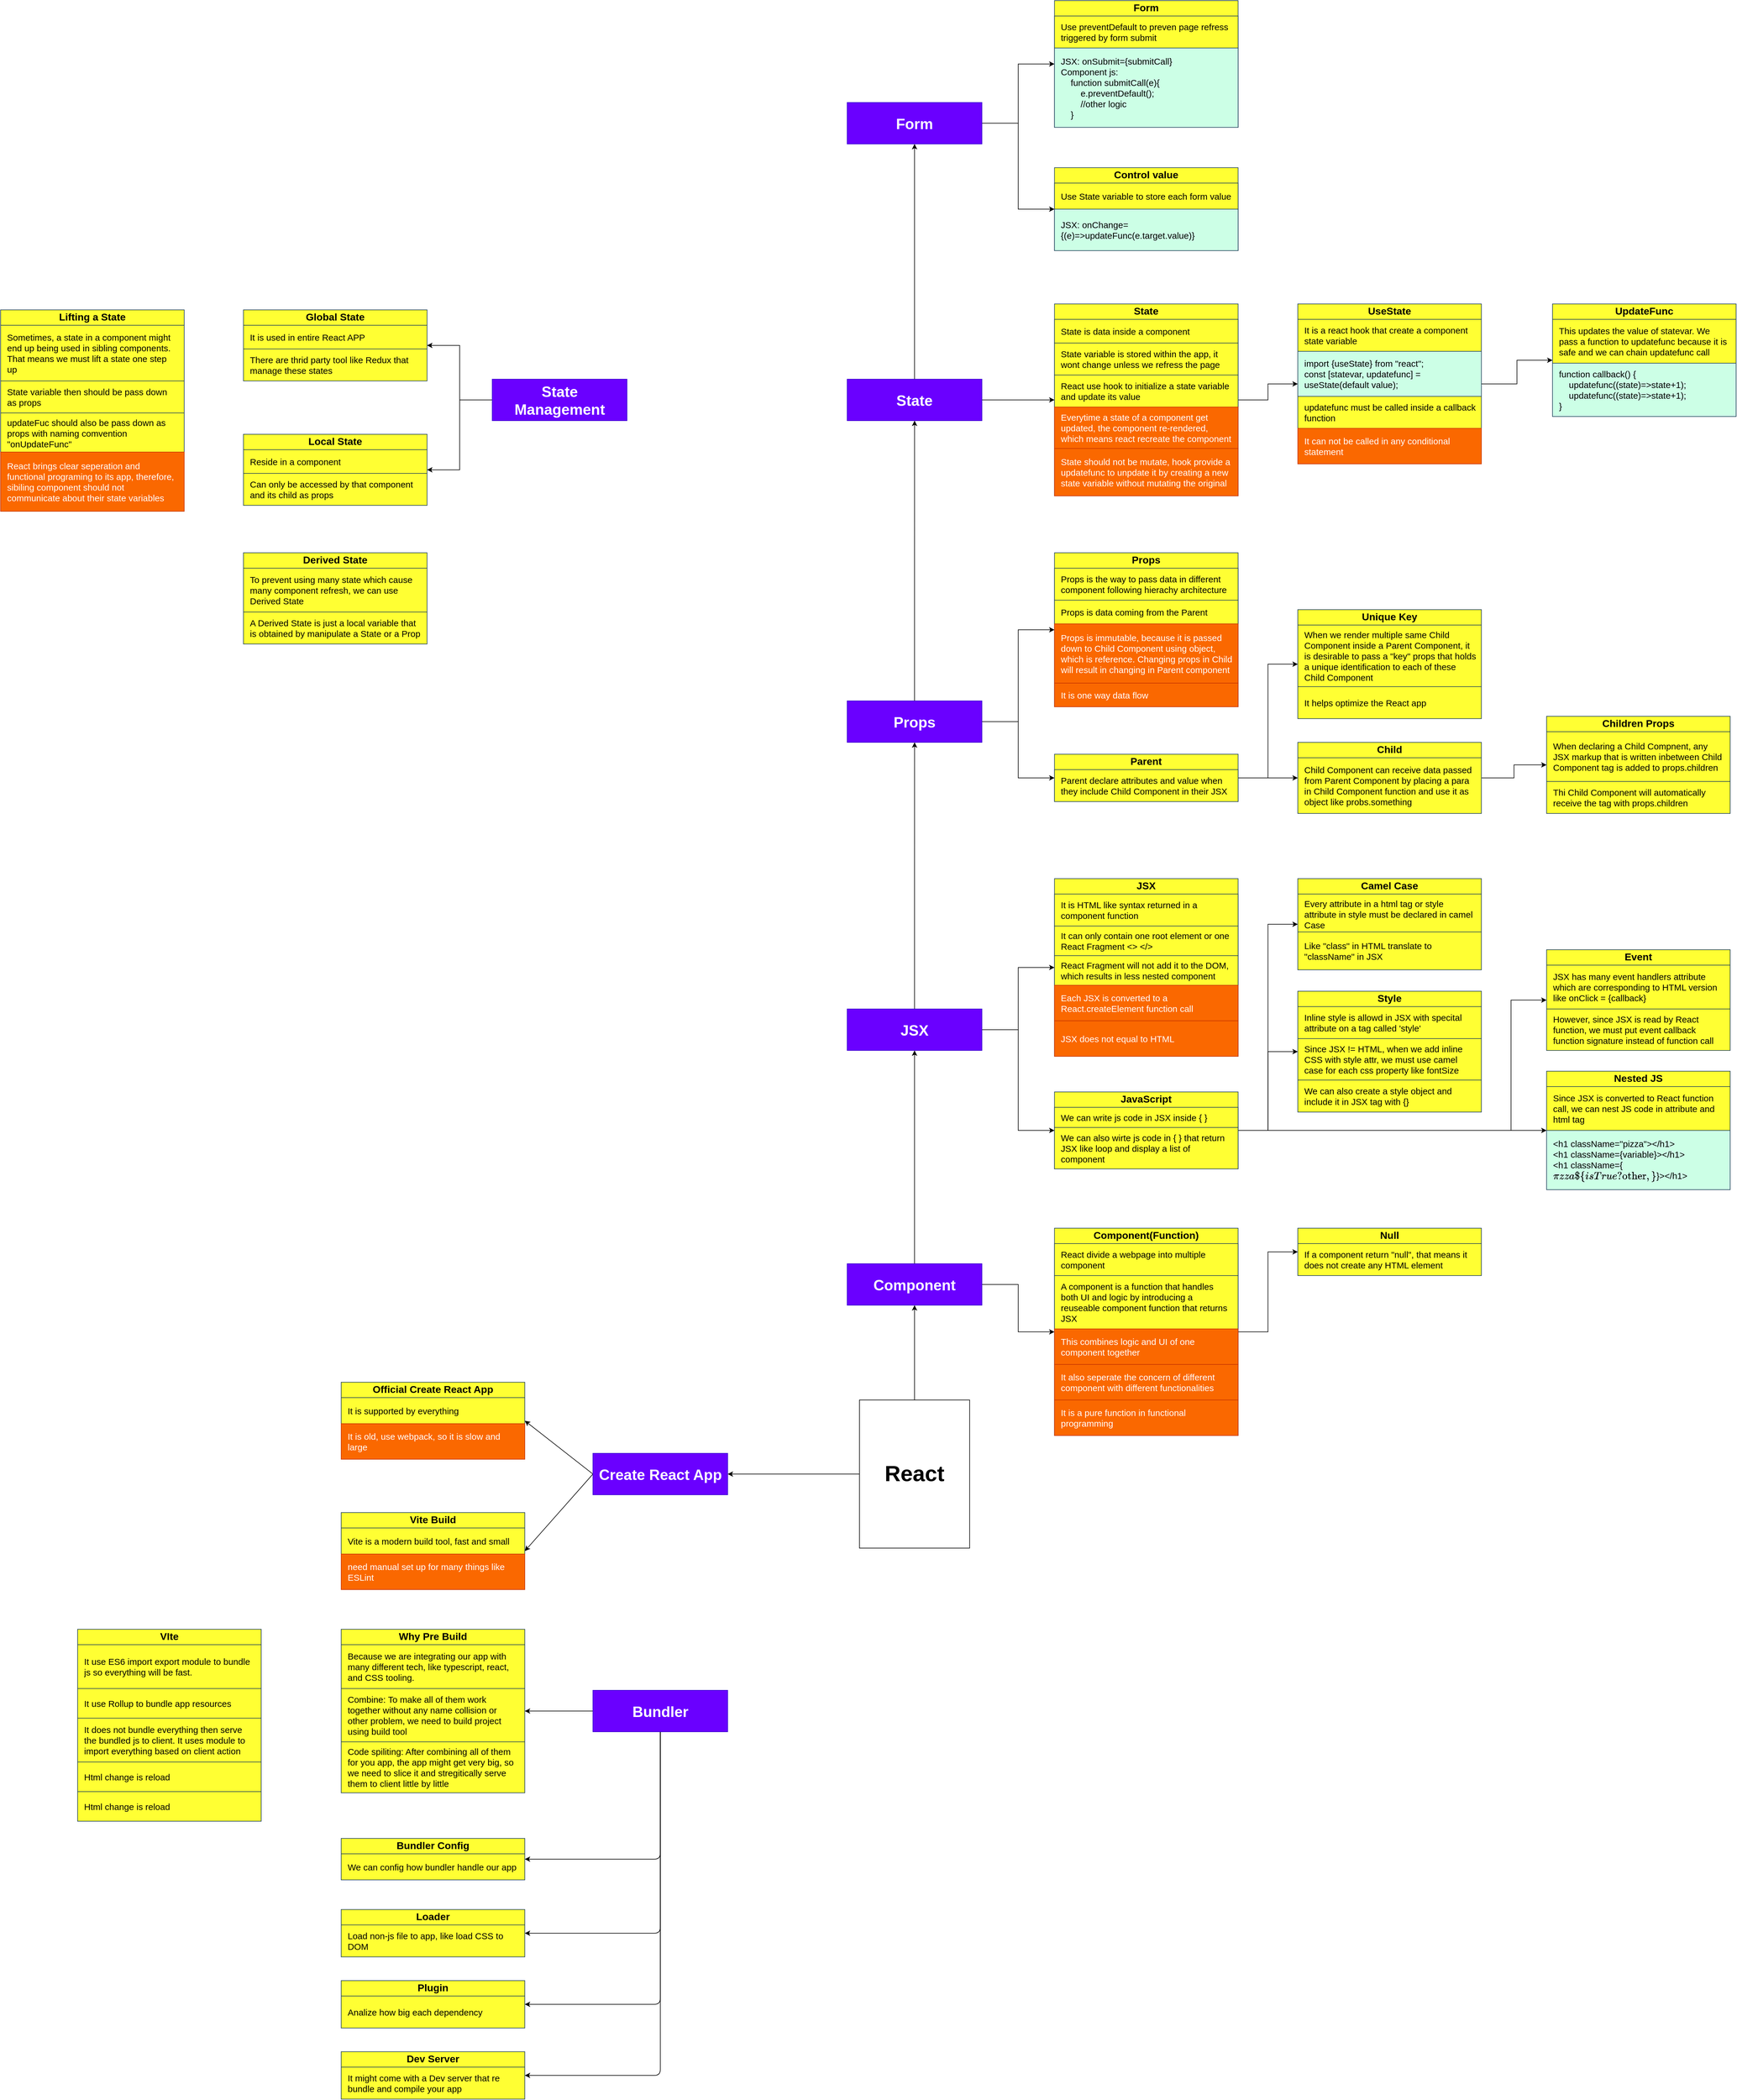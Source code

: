 <mxfile>
    <diagram id="k1yiFRGL5xsYk5cQevov" name="Page-1">
        <mxGraphModel dx="2549" dy="4309" grid="1" gridSize="10" guides="1" tooltips="1" connect="1" arrows="1" fold="1" page="1" pageScale="1" pageWidth="850" pageHeight="1100" math="0" shadow="0">
            <root>
                <mxCell id="0"/>
                <mxCell id="1" parent="0"/>
                <mxCell id="41" style="edgeStyle=none;html=1;exitX=0;exitY=0.5;exitDx=0;exitDy=0;" edge="1" parent="1" source="3" target="4">
                    <mxGeometry relative="1" as="geometry"/>
                </mxCell>
                <mxCell id="43" style="edgeStyle=none;html=1;exitX=0.5;exitY=0;exitDx=0;exitDy=0;entryX=0.5;entryY=1;entryDx=0;entryDy=0;" edge="1" parent="1" source="3" target="42">
                    <mxGeometry relative="1" as="geometry"/>
                </mxCell>
                <mxCell id="3" value="React" style="rounded=0;whiteSpace=wrap;html=1;fontSize=37;fontStyle=1" parent="1" vertex="1">
                    <mxGeometry x="450" y="100" width="186" height="250" as="geometry"/>
                </mxCell>
                <mxCell id="8" style="edgeStyle=none;html=1;exitX=0;exitY=0.5;exitDx=0;exitDy=0;entryX=1;entryY=0.5;entryDx=0;entryDy=0;" parent="1" source="4" target="5" edge="1">
                    <mxGeometry relative="1" as="geometry"/>
                </mxCell>
                <mxCell id="16" style="edgeStyle=none;html=1;exitX=0;exitY=0.5;exitDx=0;exitDy=0;entryX=1;entryY=0.5;entryDx=0;entryDy=0;" parent="1" source="4" target="9" edge="1">
                    <mxGeometry relative="1" as="geometry"/>
                </mxCell>
                <mxCell id="4" value="Create React App" style="rounded=0;whiteSpace=wrap;html=1;fontSize=25;fontStyle=1;aspect=fixed;fillColor=#6a00ff;strokeColor=#3700CC;fontColor=#ffffff;" parent="1" vertex="1">
                    <mxGeometry y="190" width="227.5" height="70" as="geometry"/>
                </mxCell>
                <mxCell id="5" value="Official Create React App" style="swimlane;fontStyle=1;childLayout=stackLayout;horizontal=1;startSize=26;fillColor=#FFFF33;horizontalStack=0;resizeParent=1;resizeParentMax=0;resizeLast=0;collapsible=1;marginBottom=0;labelBackgroundColor=none;strokeColor=#23445d;fontSize=17;swimlaneLine=1;verticalAlign=middle;fontColor=#000000;spacing=7;whiteSpace=wrap;" parent="1" vertex="1">
                    <mxGeometry x="-425" y="70" width="310" height="130" as="geometry"/>
                </mxCell>
                <mxCell id="6" value="It is supported by everything" style="text;strokeColor=#23445d;fillColor=#FFFF33;align=left;verticalAlign=middle;spacingLeft=4;spacingRight=4;overflow=hidden;rotatable=0;points=[[0,0.5],[1,0.5]];portConstraint=eastwest;labelBackgroundColor=none;fontSize=15;fontColor=#000000;spacing=7;whiteSpace=wrap;" parent="5" vertex="1">
                    <mxGeometry y="26" width="310" height="44" as="geometry"/>
                </mxCell>
                <mxCell id="7" value="It is old, use webpack, so it is slow and large" style="text;strokeColor=#C73500;fillColor=#fa6800;align=left;verticalAlign=middle;spacingLeft=4;spacingRight=4;overflow=hidden;rotatable=0;points=[[0,0.5],[1,0.5]];portConstraint=eastwest;labelBackgroundColor=none;fontSize=15;fontColor=#FFFFFF;spacing=7;whiteSpace=wrap;" parent="5" vertex="1">
                    <mxGeometry y="70" width="310" height="60" as="geometry"/>
                </mxCell>
                <mxCell id="9" value="Vite Build" style="swimlane;fontStyle=1;childLayout=stackLayout;horizontal=1;startSize=26;fillColor=#FFFF33;horizontalStack=0;resizeParent=1;resizeParentMax=0;resizeLast=0;collapsible=1;marginBottom=0;labelBackgroundColor=none;strokeColor=#23445d;fontSize=17;swimlaneLine=1;verticalAlign=middle;fontColor=#000000;spacing=7;whiteSpace=wrap;" parent="1" vertex="1">
                    <mxGeometry x="-425" y="290" width="310" height="130" as="geometry"/>
                </mxCell>
                <mxCell id="10" value="Vite is a modern build tool, fast and small" style="text;strokeColor=#23445d;fillColor=#FFFF33;align=left;verticalAlign=middle;spacingLeft=4;spacingRight=4;overflow=hidden;rotatable=0;points=[[0,0.5],[1,0.5]];portConstraint=eastwest;labelBackgroundColor=none;fontSize=15;fontColor=#000000;spacing=7;whiteSpace=wrap;" parent="9" vertex="1">
                    <mxGeometry y="26" width="310" height="44" as="geometry"/>
                </mxCell>
                <mxCell id="11" value="need manual set up for many things like ESLint" style="text;strokeColor=#C73500;fillColor=#fa6800;align=left;verticalAlign=middle;spacingLeft=4;spacingRight=4;overflow=hidden;rotatable=0;points=[[0,0.5],[1,0.5]];portConstraint=eastwest;labelBackgroundColor=none;fontSize=15;fontColor=#FFFFFF;spacing=7;whiteSpace=wrap;" parent="9" vertex="1">
                    <mxGeometry y="70" width="310" height="60" as="geometry"/>
                </mxCell>
                <mxCell id="19" style="edgeStyle=none;html=1;exitX=0;exitY=0.5;exitDx=0;exitDy=0;entryX=1;entryY=0.5;entryDx=0;entryDy=0;" parent="1" source="12" target="13" edge="1">
                    <mxGeometry relative="1" as="geometry"/>
                </mxCell>
                <mxCell id="29" style="edgeStyle=orthogonalEdgeStyle;html=1;exitX=0.5;exitY=1;exitDx=0;exitDy=0;entryX=1;entryY=0.5;entryDx=0;entryDy=0;" parent="1" source="12" target="20" edge="1">
                    <mxGeometry relative="1" as="geometry">
                        <mxPoint x="-40" y="880" as="targetPoint"/>
                    </mxGeometry>
                </mxCell>
                <mxCell id="30" style="edgeStyle=orthogonalEdgeStyle;html=1;exitX=0.5;exitY=1;exitDx=0;exitDy=0;entryX=1;entryY=0.5;entryDx=0;entryDy=0;" parent="1" source="12" target="23" edge="1">
                    <mxGeometry relative="1" as="geometry"/>
                </mxCell>
                <mxCell id="31" style="edgeStyle=orthogonalEdgeStyle;html=1;exitX=0.5;exitY=1;exitDx=0;exitDy=0;entryX=1;entryY=0.5;entryDx=0;entryDy=0;" parent="1" source="12" target="25" edge="1">
                    <mxGeometry relative="1" as="geometry"/>
                </mxCell>
                <mxCell id="32" style="edgeStyle=orthogonalEdgeStyle;html=1;exitX=0.5;exitY=1;exitDx=0;exitDy=0;entryX=1;entryY=0.5;entryDx=0;entryDy=0;" parent="1" source="12" target="27" edge="1">
                    <mxGeometry relative="1" as="geometry"/>
                </mxCell>
                <mxCell id="12" value="Bundler" style="rounded=0;whiteSpace=wrap;html=1;fontSize=25;fontStyle=1;aspect=fixed;fillColor=#6a00ff;strokeColor=#3700CC;fontColor=#ffffff;" parent="1" vertex="1">
                    <mxGeometry y="590" width="227.5" height="70" as="geometry"/>
                </mxCell>
                <mxCell id="13" value="Why Pre Build" style="swimlane;fontStyle=1;childLayout=stackLayout;horizontal=1;startSize=26;fillColor=#FFFF33;horizontalStack=0;resizeParent=1;resizeParentMax=0;resizeLast=0;collapsible=1;marginBottom=0;labelBackgroundColor=none;strokeColor=#23445d;fontSize=17;swimlaneLine=1;verticalAlign=middle;fontColor=#000000;spacing=7;whiteSpace=wrap;" parent="1" vertex="1">
                    <mxGeometry x="-425" y="487" width="310" height="276" as="geometry"/>
                </mxCell>
                <mxCell id="14" value="Because we are integrating our app with many different tech, like typescript, react, and CSS tooling. " style="text;strokeColor=#23445d;fillColor=#FFFF33;align=left;verticalAlign=middle;spacingLeft=4;spacingRight=4;overflow=hidden;rotatable=0;points=[[0,0.5],[1,0.5]];portConstraint=eastwest;labelBackgroundColor=none;fontSize=15;fontColor=#000000;spacing=7;whiteSpace=wrap;" parent="13" vertex="1">
                    <mxGeometry y="26" width="310" height="74" as="geometry"/>
                </mxCell>
                <mxCell id="17" value="Combine: To make all of them work together without any name collision or other problem, we need to build project using build tool" style="text;strokeColor=#23445d;fillColor=#FFFF33;align=left;verticalAlign=middle;spacingLeft=4;spacingRight=4;overflow=hidden;rotatable=0;points=[[0,0.5],[1,0.5]];portConstraint=eastwest;labelBackgroundColor=none;fontSize=15;fontColor=#000000;spacing=7;whiteSpace=wrap;" parent="13" vertex="1">
                    <mxGeometry y="100" width="310" height="90" as="geometry"/>
                </mxCell>
                <mxCell id="18" value="Code spiliting: After combining all of them for you app, the app might get very big, so we need to slice it and stregitically serve them to client little by little" style="text;strokeColor=#23445d;fillColor=#FFFF33;align=left;verticalAlign=middle;spacingLeft=4;spacingRight=4;overflow=hidden;rotatable=0;points=[[0,0.5],[1,0.5]];portConstraint=eastwest;labelBackgroundColor=none;fontSize=15;fontColor=#000000;spacing=7;whiteSpace=wrap;" parent="13" vertex="1">
                    <mxGeometry y="190" width="310" height="86" as="geometry"/>
                </mxCell>
                <mxCell id="20" value="Bundler Config" style="swimlane;fontStyle=1;childLayout=stackLayout;horizontal=1;startSize=26;fillColor=#FFFF33;horizontalStack=0;resizeParent=1;resizeParentMax=0;resizeLast=0;collapsible=1;marginBottom=0;labelBackgroundColor=none;strokeColor=#23445d;fontSize=17;swimlaneLine=1;verticalAlign=middle;fontColor=#000000;spacing=7;whiteSpace=wrap;" parent="1" vertex="1">
                    <mxGeometry x="-425" y="840" width="310" height="70" as="geometry"/>
                </mxCell>
                <mxCell id="21" value="We can config how bundler handle our app" style="text;strokeColor=#23445d;fillColor=#FFFF33;align=left;verticalAlign=middle;spacingLeft=4;spacingRight=4;overflow=hidden;rotatable=0;points=[[0,0.5],[1,0.5]];portConstraint=eastwest;labelBackgroundColor=none;fontSize=15;fontColor=#000000;spacing=7;whiteSpace=wrap;" parent="20" vertex="1">
                    <mxGeometry y="26" width="310" height="44" as="geometry"/>
                </mxCell>
                <mxCell id="23" value="Loader" style="swimlane;fontStyle=1;childLayout=stackLayout;horizontal=1;startSize=26;fillColor=#FFFF33;horizontalStack=0;resizeParent=1;resizeParentMax=0;resizeLast=0;collapsible=1;marginBottom=0;labelBackgroundColor=none;strokeColor=#23445d;fontSize=17;swimlaneLine=1;verticalAlign=middle;fontColor=#000000;spacing=7;whiteSpace=wrap;" parent="1" vertex="1">
                    <mxGeometry x="-425" y="960" width="310" height="80" as="geometry"/>
                </mxCell>
                <mxCell id="24" value="Load non-js file to app, like load CSS to DOM" style="text;strokeColor=#23445d;fillColor=#FFFF33;align=left;verticalAlign=middle;spacingLeft=4;spacingRight=4;overflow=hidden;rotatable=0;points=[[0,0.5],[1,0.5]];portConstraint=eastwest;labelBackgroundColor=none;fontSize=15;fontColor=#000000;spacing=7;whiteSpace=wrap;" parent="23" vertex="1">
                    <mxGeometry y="26" width="310" height="54" as="geometry"/>
                </mxCell>
                <mxCell id="25" value="Plugin" style="swimlane;fontStyle=1;childLayout=stackLayout;horizontal=1;startSize=26;fillColor=#FFFF33;horizontalStack=0;resizeParent=1;resizeParentMax=0;resizeLast=0;collapsible=1;marginBottom=0;labelBackgroundColor=none;strokeColor=#23445d;fontSize=17;swimlaneLine=1;verticalAlign=middle;fontColor=#000000;spacing=7;whiteSpace=wrap;" parent="1" vertex="1">
                    <mxGeometry x="-425" y="1080" width="310" height="80" as="geometry"/>
                </mxCell>
                <mxCell id="26" value="Analize how big each dependency " style="text;strokeColor=#23445d;fillColor=#FFFF33;align=left;verticalAlign=middle;spacingLeft=4;spacingRight=4;overflow=hidden;rotatable=0;points=[[0,0.5],[1,0.5]];portConstraint=eastwest;labelBackgroundColor=none;fontSize=15;fontColor=#000000;spacing=7;whiteSpace=wrap;" parent="25" vertex="1">
                    <mxGeometry y="26" width="310" height="54" as="geometry"/>
                </mxCell>
                <mxCell id="27" value="Dev Server" style="swimlane;fontStyle=1;childLayout=stackLayout;horizontal=1;startSize=26;fillColor=#FFFF33;horizontalStack=0;resizeParent=1;resizeParentMax=0;resizeLast=0;collapsible=1;marginBottom=0;labelBackgroundColor=none;strokeColor=#23445d;fontSize=17;swimlaneLine=1;verticalAlign=middle;fontColor=#000000;spacing=7;whiteSpace=wrap;" parent="1" vertex="1">
                    <mxGeometry x="-425" y="1200" width="310" height="80" as="geometry"/>
                </mxCell>
                <mxCell id="28" value="It might come with a Dev server that re bundle and compile your app" style="text;strokeColor=#23445d;fillColor=#FFFF33;align=left;verticalAlign=middle;spacingLeft=4;spacingRight=4;overflow=hidden;rotatable=0;points=[[0,0.5],[1,0.5]];portConstraint=eastwest;labelBackgroundColor=none;fontSize=15;fontColor=#000000;spacing=7;whiteSpace=wrap;" parent="27" vertex="1">
                    <mxGeometry y="26" width="310" height="54" as="geometry"/>
                </mxCell>
                <mxCell id="33" value="VIte" style="swimlane;fontStyle=1;childLayout=stackLayout;horizontal=1;startSize=26;fillColor=#FFFF33;horizontalStack=0;resizeParent=1;resizeParentMax=0;resizeLast=0;collapsible=1;marginBottom=0;labelBackgroundColor=none;strokeColor=#23445d;fontSize=17;swimlaneLine=1;verticalAlign=middle;fontColor=#000000;spacing=7;whiteSpace=wrap;" parent="1" vertex="1">
                    <mxGeometry x="-870" y="487" width="310" height="324" as="geometry"/>
                </mxCell>
                <mxCell id="34" value="It use ES6 import export module to bundle js so everything will be fast. " style="text;strokeColor=#23445d;fillColor=#FFFF33;align=left;verticalAlign=middle;spacingLeft=4;spacingRight=4;overflow=hidden;rotatable=0;points=[[0,0.5],[1,0.5]];portConstraint=eastwest;labelBackgroundColor=none;fontSize=15;fontColor=#000000;spacing=7;whiteSpace=wrap;" parent="33" vertex="1">
                    <mxGeometry y="26" width="310" height="74" as="geometry"/>
                </mxCell>
                <mxCell id="37" value="It use Rollup to bundle app resources" style="text;strokeColor=#23445d;fillColor=#FFFF33;align=left;verticalAlign=middle;spacingLeft=4;spacingRight=4;overflow=hidden;rotatable=0;points=[[0,0.5],[1,0.5]];portConstraint=eastwest;labelBackgroundColor=none;fontSize=15;fontColor=#000000;spacing=7;whiteSpace=wrap;" parent="33" vertex="1">
                    <mxGeometry y="100" width="310" height="50" as="geometry"/>
                </mxCell>
                <mxCell id="38" value="It does not bundle everything then serve the bundled js to client. It uses module to import everything based on client action" style="text;strokeColor=#23445d;fillColor=#FFFF33;align=left;verticalAlign=middle;spacingLeft=4;spacingRight=4;overflow=hidden;rotatable=0;points=[[0,0.5],[1,0.5]];portConstraint=eastwest;labelBackgroundColor=none;fontSize=15;fontColor=#000000;spacing=7;whiteSpace=wrap;" parent="33" vertex="1">
                    <mxGeometry y="150" width="310" height="74" as="geometry"/>
                </mxCell>
                <mxCell id="39" value="Html change is reload" style="text;strokeColor=#23445d;fillColor=#FFFF33;align=left;verticalAlign=middle;spacingLeft=4;spacingRight=4;overflow=hidden;rotatable=0;points=[[0,0.5],[1,0.5]];portConstraint=eastwest;labelBackgroundColor=none;fontSize=15;fontColor=#000000;spacing=7;whiteSpace=wrap;" parent="33" vertex="1">
                    <mxGeometry y="224" width="310" height="50" as="geometry"/>
                </mxCell>
                <mxCell id="40" value="Html change is reload" style="text;strokeColor=#23445d;fillColor=#FFFF33;align=left;verticalAlign=middle;spacingLeft=4;spacingRight=4;overflow=hidden;rotatable=0;points=[[0,0.5],[1,0.5]];portConstraint=eastwest;labelBackgroundColor=none;fontSize=15;fontColor=#000000;spacing=7;whiteSpace=wrap;" parent="33" vertex="1">
                    <mxGeometry y="274" width="310" height="50" as="geometry"/>
                </mxCell>
                <mxCell id="45" style="edgeStyle=orthogonalEdgeStyle;html=1;exitX=0.5;exitY=0;exitDx=0;exitDy=0;entryX=0.5;entryY=1;entryDx=0;entryDy=0;rounded=0;" edge="1" parent="1" source="42" target="44">
                    <mxGeometry relative="1" as="geometry"/>
                </mxCell>
                <mxCell id="101" style="edgeStyle=orthogonalEdgeStyle;rounded=0;html=1;exitX=1;exitY=0.5;exitDx=0;exitDy=0;" edge="1" parent="1" source="42" target="60">
                    <mxGeometry relative="1" as="geometry"/>
                </mxCell>
                <mxCell id="42" value="Component" style="rounded=0;whiteSpace=wrap;html=1;fontSize=25;fontStyle=1;aspect=fixed;fillColor=#6a00ff;strokeColor=#3700CC;fontColor=#ffffff;" vertex="1" parent="1">
                    <mxGeometry x="429.25" y="-130" width="227.5" height="70" as="geometry"/>
                </mxCell>
                <mxCell id="52" style="edgeStyle=orthogonalEdgeStyle;html=1;exitX=1;exitY=0.5;exitDx=0;exitDy=0;rounded=0;" edge="1" parent="1" source="44" target="46">
                    <mxGeometry relative="1" as="geometry"/>
                </mxCell>
                <mxCell id="59" style="edgeStyle=orthogonalEdgeStyle;rounded=0;html=1;exitX=1;exitY=0.5;exitDx=0;exitDy=0;entryX=0;entryY=0.5;entryDx=0;entryDy=0;" edge="1" parent="1" source="44" target="53">
                    <mxGeometry relative="1" as="geometry"/>
                </mxCell>
                <mxCell id="76" style="edgeStyle=orthogonalEdgeStyle;rounded=0;html=1;exitX=0.5;exitY=0;exitDx=0;exitDy=0;" edge="1" parent="1" source="44" target="75">
                    <mxGeometry relative="1" as="geometry"/>
                </mxCell>
                <mxCell id="44" value="JSX" style="rounded=0;whiteSpace=wrap;html=1;fontSize=25;fontStyle=1;aspect=fixed;fillColor=#6a00ff;strokeColor=#3700CC;fontColor=#ffffff;" vertex="1" parent="1">
                    <mxGeometry x="429.25" y="-560" width="227.5" height="70" as="geometry"/>
                </mxCell>
                <mxCell id="46" value="JSX" style="swimlane;fontStyle=1;childLayout=stackLayout;horizontal=1;startSize=26;fillColor=#FFFF33;horizontalStack=0;resizeParent=1;resizeParentMax=0;resizeLast=0;collapsible=1;marginBottom=0;labelBackgroundColor=none;strokeColor=#23445d;fontSize=17;swimlaneLine=1;verticalAlign=middle;fontColor=#000000;spacing=7;whiteSpace=wrap;" vertex="1" parent="1">
                    <mxGeometry x="779.25" y="-780" width="310" height="300" as="geometry"/>
                </mxCell>
                <mxCell id="47" value="It is HTML like syntax returned in a component function" style="text;strokeColor=#23445d;fillColor=#FFFF33;align=left;verticalAlign=middle;spacingLeft=4;spacingRight=4;overflow=hidden;rotatable=0;points=[[0,0.5],[1,0.5]];portConstraint=eastwest;labelBackgroundColor=none;fontSize=15;fontColor=#000000;spacing=7;whiteSpace=wrap;" vertex="1" parent="46">
                    <mxGeometry y="26" width="310" height="54" as="geometry"/>
                </mxCell>
                <mxCell id="112" value="It can only contain one root element or one React Fragment &lt;&gt; &lt;/&gt;" style="text;strokeColor=#23445d;fillColor=#FFFF33;align=left;verticalAlign=middle;spacingLeft=4;spacingRight=4;overflow=hidden;rotatable=0;points=[[0,0.5],[1,0.5]];portConstraint=eastwest;labelBackgroundColor=none;fontSize=15;fontColor=#000000;spacing=7;whiteSpace=wrap;" vertex="1" parent="46">
                    <mxGeometry y="80" width="310" height="50" as="geometry"/>
                </mxCell>
                <mxCell id="113" value="React Fragment will not add it to the DOM, which results in less nested component" style="text;strokeColor=#23445d;fillColor=#FFFF33;align=left;verticalAlign=middle;spacingLeft=4;spacingRight=4;overflow=hidden;rotatable=0;points=[[0,0.5],[1,0.5]];portConstraint=eastwest;labelBackgroundColor=none;fontSize=15;fontColor=#000000;spacing=7;whiteSpace=wrap;" vertex="1" parent="46">
                    <mxGeometry y="130" width="310" height="50" as="geometry"/>
                </mxCell>
                <mxCell id="51" value="Each JSX is converted to a React.createElement function call" style="text;strokeColor=#C73500;fillColor=#fa6800;align=left;verticalAlign=middle;spacingLeft=4;spacingRight=4;overflow=hidden;rotatable=0;points=[[0,0.5],[1,0.5]];portConstraint=eastwest;labelBackgroundColor=none;fontSize=15;fontColor=#FFFFFF;spacing=7;whiteSpace=wrap;" vertex="1" parent="46">
                    <mxGeometry y="180" width="310" height="60" as="geometry"/>
                </mxCell>
                <mxCell id="71" value="JSX does not equal to HTML" style="text;strokeColor=#C73500;fillColor=#fa6800;align=left;verticalAlign=middle;spacingLeft=4;spacingRight=4;overflow=hidden;rotatable=0;points=[[0,0.5],[1,0.5]];portConstraint=eastwest;labelBackgroundColor=none;fontSize=15;fontColor=#FFFFFF;spacing=7;whiteSpace=wrap;" vertex="1" parent="46">
                    <mxGeometry y="240" width="310" height="60" as="geometry"/>
                </mxCell>
                <mxCell id="73" style="edgeStyle=orthogonalEdgeStyle;rounded=0;html=1;exitX=1;exitY=0.5;exitDx=0;exitDy=0;" edge="1" parent="1" source="53" target="65">
                    <mxGeometry relative="1" as="geometry"/>
                </mxCell>
                <mxCell id="74" style="edgeStyle=orthogonalEdgeStyle;rounded=0;html=1;exitX=1;exitY=0.5;exitDx=0;exitDy=0;entryX=0;entryY=0.5;entryDx=0;entryDy=0;" edge="1" parent="1" source="53" target="69">
                    <mxGeometry relative="1" as="geometry"/>
                </mxCell>
                <mxCell id="122" style="edgeStyle=orthogonalEdgeStyle;rounded=0;html=1;exitX=1;exitY=0.5;exitDx=0;exitDy=0;" edge="1" parent="1" source="53" target="118">
                    <mxGeometry relative="1" as="geometry"/>
                </mxCell>
                <mxCell id="131" style="edgeStyle=orthogonalEdgeStyle;rounded=0;html=1;exitX=1;exitY=0.5;exitDx=0;exitDy=0;" edge="1" parent="1" source="53" target="128">
                    <mxGeometry relative="1" as="geometry">
                        <Array as="points">
                            <mxPoint x="1550" y="-355"/>
                            <mxPoint x="1550" y="-575"/>
                        </Array>
                    </mxGeometry>
                </mxCell>
                <mxCell id="53" value="JavaScript" style="swimlane;fontStyle=1;childLayout=stackLayout;horizontal=1;startSize=26;fillColor=#FFFF33;horizontalStack=0;resizeParent=1;resizeParentMax=0;resizeLast=0;collapsible=1;marginBottom=0;labelBackgroundColor=none;strokeColor=#23445d;fontSize=17;swimlaneLine=1;verticalAlign=middle;fontColor=#000000;spacing=7;whiteSpace=wrap;" vertex="1" parent="1">
                    <mxGeometry x="779.25" y="-420" width="310" height="130" as="geometry"/>
                </mxCell>
                <mxCell id="54" value="We can write js code in JSX inside { }" style="text;strokeColor=#23445d;fillColor=#FFFF33;align=left;verticalAlign=middle;spacingLeft=4;spacingRight=4;overflow=hidden;rotatable=0;points=[[0,0.5],[1,0.5]];portConstraint=eastwest;labelBackgroundColor=none;fontSize=15;fontColor=#000000;spacing=7;whiteSpace=wrap;" vertex="1" parent="53">
                    <mxGeometry y="26" width="310" height="34" as="geometry"/>
                </mxCell>
                <mxCell id="97" value="We can also wirte js code in { } that return JSX like loop and display a list of component " style="text;strokeColor=#23445d;fillColor=#FFFF33;align=left;verticalAlign=middle;spacingLeft=4;spacingRight=4;overflow=hidden;rotatable=0;points=[[0,0.5],[1,0.5]];portConstraint=eastwest;labelBackgroundColor=none;fontSize=15;fontColor=#000000;spacing=7;whiteSpace=wrap;" vertex="1" parent="53">
                    <mxGeometry y="60" width="310" height="70" as="geometry"/>
                </mxCell>
                <mxCell id="111" style="edgeStyle=orthogonalEdgeStyle;rounded=0;html=1;exitX=1;exitY=0.5;exitDx=0;exitDy=0;" edge="1" parent="1" source="60" target="108">
                    <mxGeometry relative="1" as="geometry"/>
                </mxCell>
                <mxCell id="60" value="Component(Function)" style="swimlane;fontStyle=1;childLayout=stackLayout;horizontal=1;startSize=26;fillColor=#FFFF33;horizontalStack=0;resizeParent=1;resizeParentMax=0;resizeLast=0;collapsible=1;marginBottom=0;labelBackgroundColor=none;strokeColor=#23445d;fontSize=17;swimlaneLine=1;verticalAlign=middle;fontColor=#000000;spacing=7;whiteSpace=wrap;" vertex="1" parent="1">
                    <mxGeometry x="779.25" y="-190" width="310" height="350" as="geometry"/>
                </mxCell>
                <mxCell id="61" value="React divide a webpage into multiple component" style="text;strokeColor=#23445d;fillColor=#FFFF33;align=left;verticalAlign=middle;spacingLeft=4;spacingRight=4;overflow=hidden;rotatable=0;points=[[0,0.5],[1,0.5]];portConstraint=eastwest;labelBackgroundColor=none;fontSize=15;fontColor=#000000;spacing=7;whiteSpace=wrap;" vertex="1" parent="60">
                    <mxGeometry y="26" width="310" height="54" as="geometry"/>
                </mxCell>
                <mxCell id="63" value="A component is a function that handles both UI and logic by introducing a reuseable component function that returns JSX" style="text;strokeColor=#23445d;fillColor=#FFFF33;align=left;verticalAlign=middle;spacingLeft=4;spacingRight=4;overflow=hidden;rotatable=0;points=[[0,0.5],[1,0.5]];portConstraint=eastwest;labelBackgroundColor=none;fontSize=15;fontColor=#000000;spacing=7;whiteSpace=wrap;" vertex="1" parent="60">
                    <mxGeometry y="80" width="310" height="90" as="geometry"/>
                </mxCell>
                <mxCell id="62" value="This combines logic and UI of one component together" style="text;strokeColor=#C73500;fillColor=#fa6800;align=left;verticalAlign=middle;spacingLeft=4;spacingRight=4;overflow=hidden;rotatable=0;points=[[0,0.5],[1,0.5]];portConstraint=eastwest;labelBackgroundColor=none;fontSize=15;fontColor=#FFFFFF;spacing=7;whiteSpace=wrap;" vertex="1" parent="60">
                    <mxGeometry y="170" width="310" height="60" as="geometry"/>
                </mxCell>
                <mxCell id="64" value="It also seperate the concern of different component with different functionalities" style="text;strokeColor=#C73500;fillColor=#fa6800;align=left;verticalAlign=middle;spacingLeft=4;spacingRight=4;overflow=hidden;rotatable=0;points=[[0,0.5],[1,0.5]];portConstraint=eastwest;labelBackgroundColor=none;fontSize=15;fontColor=#FFFFFF;spacing=7;whiteSpace=wrap;" vertex="1" parent="60">
                    <mxGeometry y="230" width="310" height="60" as="geometry"/>
                </mxCell>
                <mxCell id="92" value="It is a pure function in functional programming" style="text;strokeColor=#C73500;fillColor=#fa6800;align=left;verticalAlign=middle;spacingLeft=4;spacingRight=4;overflow=hidden;rotatable=0;points=[[0,0.5],[1,0.5]];portConstraint=eastwest;labelBackgroundColor=none;fontSize=15;fontColor=#FFFFFF;spacing=7;whiteSpace=wrap;" vertex="1" parent="60">
                    <mxGeometry y="290" width="310" height="60" as="geometry"/>
                </mxCell>
                <mxCell id="65" value="Style" style="swimlane;fontStyle=1;childLayout=stackLayout;horizontal=1;startSize=26;fillColor=#FFFF33;horizontalStack=0;resizeParent=1;resizeParentMax=0;resizeLast=0;collapsible=1;marginBottom=0;labelBackgroundColor=none;strokeColor=#23445d;fontSize=17;swimlaneLine=1;verticalAlign=middle;fontColor=#000000;spacing=7;whiteSpace=wrap;" vertex="1" parent="1">
                    <mxGeometry x="1190" y="-590" width="310" height="204" as="geometry"/>
                </mxCell>
                <mxCell id="66" value="Inline style is allowd in JSX with specital attribute on a tag called 'style'" style="text;strokeColor=#23445d;fillColor=#FFFF33;align=left;verticalAlign=middle;spacingLeft=4;spacingRight=4;overflow=hidden;rotatable=0;points=[[0,0.5],[1,0.5]];portConstraint=eastwest;labelBackgroundColor=none;fontSize=15;fontColor=#000000;spacing=7;whiteSpace=wrap;" vertex="1" parent="65">
                    <mxGeometry y="26" width="310" height="54" as="geometry"/>
                </mxCell>
                <mxCell id="67" value="Since JSX != HTML, when we add inline CSS with style attr, we must use camel case for each css property like fontSize" style="text;strokeColor=#23445d;fillColor=#FFFF33;align=left;verticalAlign=middle;spacingLeft=4;spacingRight=4;overflow=hidden;rotatable=0;points=[[0,0.5],[1,0.5]];portConstraint=eastwest;labelBackgroundColor=none;fontSize=15;fontColor=#000000;spacing=7;whiteSpace=wrap;" vertex="1" parent="65">
                    <mxGeometry y="80" width="310" height="70" as="geometry"/>
                </mxCell>
                <mxCell id="68" value="We can also create a style object and include it in JSX tag with {}" style="text;strokeColor=#23445d;fillColor=#FFFF33;align=left;verticalAlign=middle;spacingLeft=4;spacingRight=4;overflow=hidden;rotatable=0;points=[[0,0.5],[1,0.5]];portConstraint=eastwest;labelBackgroundColor=none;fontSize=15;fontColor=#000000;spacing=7;whiteSpace=wrap;" vertex="1" parent="65">
                    <mxGeometry y="150" width="310" height="54" as="geometry"/>
                </mxCell>
                <mxCell id="69" value="Camel Case" style="swimlane;fontStyle=1;childLayout=stackLayout;horizontal=1;startSize=26;fillColor=#FFFF33;horizontalStack=0;resizeParent=1;resizeParentMax=0;resizeLast=0;collapsible=1;marginBottom=0;labelBackgroundColor=none;strokeColor=#23445d;fontSize=17;swimlaneLine=1;verticalAlign=middle;fontColor=#000000;spacing=7;whiteSpace=wrap;" vertex="1" parent="1">
                    <mxGeometry x="1190" y="-780" width="310" height="154" as="geometry"/>
                </mxCell>
                <mxCell id="70" value="Every attribute in a html tag or style attribute in style must be declared in camel Case" style="text;strokeColor=#23445d;fillColor=#FFFF33;align=left;verticalAlign=middle;spacingLeft=4;spacingRight=4;overflow=hidden;rotatable=0;points=[[0,0.5],[1,0.5]];portConstraint=eastwest;labelBackgroundColor=none;fontSize=15;fontColor=#000000;spacing=7;whiteSpace=wrap;" vertex="1" parent="69">
                    <mxGeometry y="26" width="310" height="64" as="geometry"/>
                </mxCell>
                <mxCell id="72" value="Like &quot;class&quot; in HTML translate to &quot;className&quot; in JSX" style="text;strokeColor=#23445d;fillColor=#FFFF33;align=left;verticalAlign=middle;spacingLeft=4;spacingRight=4;overflow=hidden;rotatable=0;points=[[0,0.5],[1,0.5]];portConstraint=eastwest;labelBackgroundColor=none;fontSize=15;fontColor=#000000;spacing=7;whiteSpace=wrap;" vertex="1" parent="69">
                    <mxGeometry y="90" width="310" height="64" as="geometry"/>
                </mxCell>
                <mxCell id="94" style="edgeStyle=orthogonalEdgeStyle;rounded=0;html=1;exitX=1;exitY=0.5;exitDx=0;exitDy=0;" edge="1" parent="1" source="75" target="77">
                    <mxGeometry relative="1" as="geometry"/>
                </mxCell>
                <mxCell id="95" style="edgeStyle=orthogonalEdgeStyle;rounded=0;html=1;exitX=1;exitY=0.5;exitDx=0;exitDy=0;entryX=0;entryY=0.5;entryDx=0;entryDy=0;" edge="1" parent="1" source="75" target="83">
                    <mxGeometry relative="1" as="geometry"/>
                </mxCell>
                <mxCell id="123" style="edgeStyle=orthogonalEdgeStyle;rounded=0;html=1;exitX=0.5;exitY=0;exitDx=0;exitDy=0;" edge="1" parent="1" source="75" target="89">
                    <mxGeometry relative="1" as="geometry"/>
                </mxCell>
                <mxCell id="75" value="Props" style="rounded=0;whiteSpace=wrap;html=1;fontSize=25;fontStyle=1;aspect=fixed;fillColor=#6a00ff;strokeColor=#3700CC;fontColor=#ffffff;" vertex="1" parent="1">
                    <mxGeometry x="429.25" y="-1080" width="227.5" height="70" as="geometry"/>
                </mxCell>
                <mxCell id="77" value="Props" style="swimlane;fontStyle=1;childLayout=stackLayout;horizontal=1;startSize=26;fillColor=#FFFF33;horizontalStack=0;resizeParent=1;resizeParentMax=0;resizeLast=0;collapsible=1;marginBottom=0;labelBackgroundColor=none;strokeColor=#23445d;fontSize=17;swimlaneLine=1;verticalAlign=middle;fontColor=#000000;spacing=7;whiteSpace=wrap;" vertex="1" parent="1">
                    <mxGeometry x="779.25" y="-1330" width="310" height="260" as="geometry"/>
                </mxCell>
                <mxCell id="78" value="Props is the way to pass data in different component following hierachy architecture" style="text;strokeColor=#23445d;fillColor=#FFFF33;align=left;verticalAlign=middle;spacingLeft=4;spacingRight=4;overflow=hidden;rotatable=0;points=[[0,0.5],[1,0.5]];portConstraint=eastwest;labelBackgroundColor=none;fontSize=15;fontColor=#000000;spacing=7;whiteSpace=wrap;" vertex="1" parent="77">
                    <mxGeometry y="26" width="310" height="54" as="geometry"/>
                </mxCell>
                <mxCell id="116" value="Props is data coming from the Parent" style="text;strokeColor=#23445d;fillColor=#FFFF33;align=left;verticalAlign=middle;spacingLeft=4;spacingRight=4;overflow=hidden;rotatable=0;points=[[0,0.5],[1,0.5]];portConstraint=eastwest;labelBackgroundColor=none;fontSize=15;fontColor=#000000;spacing=7;whiteSpace=wrap;" vertex="1" parent="77">
                    <mxGeometry y="80" width="310" height="40" as="geometry"/>
                </mxCell>
                <mxCell id="90" value="Props is immutable, because it is passed down to Child Component using object, which is reference. Changing props in Child will result in changing in Parent component" style="text;strokeColor=#C73500;fillColor=#fa6800;align=left;verticalAlign=middle;spacingLeft=4;spacingRight=4;overflow=hidden;rotatable=0;points=[[0,0.5],[1,0.5]];portConstraint=eastwest;labelBackgroundColor=none;fontSize=15;fontColor=#FFFFFF;spacing=7;whiteSpace=wrap;" vertex="1" parent="77">
                    <mxGeometry y="120" width="310" height="100" as="geometry"/>
                </mxCell>
                <mxCell id="93" value="It is one way data flow" style="text;strokeColor=#C73500;fillColor=#fa6800;align=left;verticalAlign=middle;spacingLeft=4;spacingRight=4;overflow=hidden;rotatable=0;points=[[0,0.5],[1,0.5]];portConstraint=eastwest;labelBackgroundColor=none;fontSize=15;fontColor=#FFFFFF;spacing=7;whiteSpace=wrap;" vertex="1" parent="77">
                    <mxGeometry y="220" width="310" height="40" as="geometry"/>
                </mxCell>
                <mxCell id="96" style="edgeStyle=orthogonalEdgeStyle;rounded=0;html=1;exitX=1;exitY=0.5;exitDx=0;exitDy=0;" edge="1" parent="1" source="83" target="85">
                    <mxGeometry relative="1" as="geometry"/>
                </mxCell>
                <mxCell id="107" style="edgeStyle=orthogonalEdgeStyle;rounded=0;html=1;exitX=1;exitY=0.5;exitDx=0;exitDy=0;entryX=0;entryY=0.5;entryDx=0;entryDy=0;" edge="1" parent="1" source="83" target="102">
                    <mxGeometry relative="1" as="geometry"/>
                </mxCell>
                <mxCell id="83" value="Parent" style="swimlane;fontStyle=1;childLayout=stackLayout;horizontal=1;startSize=26;fillColor=#FFFF33;horizontalStack=0;resizeParent=1;resizeParentMax=0;resizeLast=0;collapsible=1;marginBottom=0;labelBackgroundColor=none;strokeColor=#23445d;fontSize=17;swimlaneLine=1;verticalAlign=middle;fontColor=#000000;spacing=7;whiteSpace=wrap;" vertex="1" parent="1">
                    <mxGeometry x="779.25" y="-990" width="310" height="80" as="geometry"/>
                </mxCell>
                <mxCell id="106" value="Parent declare attributes and value when they include Child Component in their JSX" style="text;strokeColor=#23445d;fillColor=#FFFF33;align=left;verticalAlign=middle;spacingLeft=4;spacingRight=4;overflow=hidden;rotatable=0;points=[[0,0.5],[1,0.5]];portConstraint=eastwest;labelBackgroundColor=none;fontSize=15;fontColor=#000000;spacing=7;whiteSpace=wrap;" vertex="1" parent="83">
                    <mxGeometry y="26" width="310" height="54" as="geometry"/>
                </mxCell>
                <mxCell id="201" style="edgeStyle=orthogonalEdgeStyle;rounded=0;html=1;exitX=1;exitY=0.5;exitDx=0;exitDy=0;" edge="1" parent="1" source="85" target="198">
                    <mxGeometry relative="1" as="geometry"/>
                </mxCell>
                <mxCell id="85" value="Child" style="swimlane;fontStyle=1;childLayout=stackLayout;horizontal=1;startSize=26;fillColor=#FFFF33;horizontalStack=0;resizeParent=1;resizeParentMax=0;resizeLast=0;collapsible=1;marginBottom=0;labelBackgroundColor=none;strokeColor=#23445d;fontSize=17;swimlaneLine=1;verticalAlign=middle;fontColor=#000000;spacing=7;whiteSpace=wrap;" vertex="1" parent="1">
                    <mxGeometry x="1190" y="-1010" width="310" height="120" as="geometry"/>
                </mxCell>
                <mxCell id="86" value="Child Component can receive data passed from Parent Component by placing a para in Child Component function and use it as object like probs.something" style="text;strokeColor=#23445d;fillColor=#FFFF33;align=left;verticalAlign=middle;spacingLeft=4;spacingRight=4;overflow=hidden;rotatable=0;points=[[0,0.5],[1,0.5]];portConstraint=eastwest;labelBackgroundColor=none;fontSize=15;fontColor=#000000;spacing=7;whiteSpace=wrap;" vertex="1" parent="85">
                    <mxGeometry y="26" width="310" height="94" as="geometry"/>
                </mxCell>
                <mxCell id="166" style="edgeStyle=orthogonalEdgeStyle;rounded=0;html=1;exitX=1;exitY=0.5;exitDx=0;exitDy=0;" edge="1" parent="1" source="89" target="114">
                    <mxGeometry relative="1" as="geometry"/>
                </mxCell>
                <mxCell id="173" style="edgeStyle=orthogonalEdgeStyle;rounded=0;html=1;exitX=0.5;exitY=0;exitDx=0;exitDy=0;entryX=0.5;entryY=1;entryDx=0;entryDy=0;" edge="1" parent="1" source="89" target="160">
                    <mxGeometry relative="1" as="geometry"/>
                </mxCell>
                <mxCell id="89" value="State" style="rounded=0;whiteSpace=wrap;html=1;fontSize=25;fontStyle=1;aspect=fixed;fillColor=#6a00ff;strokeColor=#3700CC;fontColor=#ffffff;" vertex="1" parent="1">
                    <mxGeometry x="429.25" y="-1623" width="227.5" height="70" as="geometry"/>
                </mxCell>
                <mxCell id="102" value="Unique Key" style="swimlane;fontStyle=1;childLayout=stackLayout;horizontal=1;startSize=26;fillColor=#FFFF33;horizontalStack=0;resizeParent=1;resizeParentMax=0;resizeLast=0;collapsible=1;marginBottom=0;labelBackgroundColor=none;strokeColor=#23445d;fontSize=17;swimlaneLine=1;verticalAlign=middle;fontColor=#000000;spacing=7;whiteSpace=wrap;" vertex="1" parent="1">
                    <mxGeometry x="1190" y="-1234" width="310" height="184" as="geometry"/>
                </mxCell>
                <mxCell id="103" value="When we render multiple same Child Component inside a Parent Component, it is desirable to pass a &quot;key&quot; props that holds a unique identification to each of these Child Component" style="text;strokeColor=#23445d;fillColor=#FFFF33;align=left;verticalAlign=middle;spacingLeft=4;spacingRight=4;overflow=hidden;rotatable=0;points=[[0,0.5],[1,0.5]];portConstraint=eastwest;labelBackgroundColor=none;fontSize=15;fontColor=#000000;spacing=7;whiteSpace=wrap;" vertex="1" parent="102">
                    <mxGeometry y="26" width="310" height="104" as="geometry"/>
                </mxCell>
                <mxCell id="84" value="It helps optimize the React app" style="text;strokeColor=#23445d;fillColor=#FFFF33;align=left;verticalAlign=middle;spacingLeft=4;spacingRight=4;overflow=hidden;rotatable=0;points=[[0,0.5],[1,0.5]];portConstraint=eastwest;labelBackgroundColor=none;fontSize=15;fontColor=#000000;spacing=7;whiteSpace=wrap;" vertex="1" parent="102">
                    <mxGeometry y="130" width="310" height="54" as="geometry"/>
                </mxCell>
                <mxCell id="108" value="Null" style="swimlane;fontStyle=1;childLayout=stackLayout;horizontal=1;startSize=26;fillColor=#FFFF33;horizontalStack=0;resizeParent=1;resizeParentMax=0;resizeLast=0;collapsible=1;marginBottom=0;labelBackgroundColor=none;strokeColor=#23445d;fontSize=17;swimlaneLine=1;verticalAlign=middle;fontColor=#000000;spacing=7;whiteSpace=wrap;" vertex="1" parent="1">
                    <mxGeometry x="1190" y="-190" width="310" height="80" as="geometry"/>
                </mxCell>
                <mxCell id="109" value="If a component return &quot;null&quot;, that means it does not create any HTML element" style="text;strokeColor=#23445d;fillColor=#FFFF33;align=left;verticalAlign=middle;spacingLeft=4;spacingRight=4;overflow=hidden;rotatable=0;points=[[0,0.5],[1,0.5]];portConstraint=eastwest;labelBackgroundColor=none;fontSize=15;fontColor=#000000;spacing=7;whiteSpace=wrap;" vertex="1" parent="108">
                    <mxGeometry y="26" width="310" height="54" as="geometry"/>
                </mxCell>
                <mxCell id="167" style="edgeStyle=orthogonalEdgeStyle;rounded=0;html=1;exitX=1;exitY=0.5;exitDx=0;exitDy=0;" edge="1" parent="1" source="114" target="133">
                    <mxGeometry relative="1" as="geometry"/>
                </mxCell>
                <mxCell id="114" value="State" style="swimlane;fontStyle=1;childLayout=stackLayout;horizontal=1;startSize=26;fillColor=#FFFF33;horizontalStack=0;resizeParent=1;resizeParentMax=0;resizeLast=0;collapsible=1;marginBottom=0;labelBackgroundColor=none;strokeColor=#23445d;fontSize=17;swimlaneLine=1;verticalAlign=middle;fontColor=#000000;spacing=7;whiteSpace=wrap;" vertex="1" parent="1">
                    <mxGeometry x="779.25" y="-1750" width="310" height="324" as="geometry"/>
                </mxCell>
                <mxCell id="117" value="State is data inside a component" style="text;strokeColor=#23445d;fillColor=#FFFF33;align=left;verticalAlign=middle;spacingLeft=4;spacingRight=4;overflow=hidden;rotatable=0;points=[[0,0.5],[1,0.5]];portConstraint=eastwest;labelBackgroundColor=none;fontSize=15;fontColor=#000000;spacing=7;whiteSpace=wrap;" vertex="1" parent="114">
                    <mxGeometry y="26" width="310" height="40" as="geometry"/>
                </mxCell>
                <mxCell id="150" value="State variable is stored within the app, it wont change unless we refress the page" style="text;strokeColor=#23445d;fillColor=#FFFF33;align=left;verticalAlign=middle;spacingLeft=4;spacingRight=4;overflow=hidden;rotatable=0;points=[[0,0.5],[1,0.5]];portConstraint=eastwest;labelBackgroundColor=none;fontSize=15;fontColor=#000000;spacing=7;whiteSpace=wrap;" vertex="1" parent="114">
                    <mxGeometry y="66" width="310" height="54" as="geometry"/>
                </mxCell>
                <mxCell id="132" value="React use hook to initialize a state variable and update its value" style="text;strokeColor=#23445d;fillColor=#FFFF33;align=left;verticalAlign=middle;spacingLeft=4;spacingRight=4;overflow=hidden;rotatable=0;points=[[0,0.5],[1,0.5]];portConstraint=eastwest;labelBackgroundColor=none;fontSize=15;fontColor=#000000;spacing=7;whiteSpace=wrap;" vertex="1" parent="114">
                    <mxGeometry y="120" width="310" height="54" as="geometry"/>
                </mxCell>
                <mxCell id="136" value="Everytime a state of a component get updated, the component re-rendered, which means react recreate the component" style="text;strokeColor=#C73500;fillColor=#fa6800;align=left;verticalAlign=middle;spacingLeft=4;spacingRight=4;overflow=hidden;rotatable=0;points=[[0,0.5],[1,0.5]];portConstraint=eastwest;labelBackgroundColor=none;fontSize=15;fontColor=#FFFFFF;spacing=7;whiteSpace=wrap;" vertex="1" parent="114">
                    <mxGeometry y="174" width="310" height="70" as="geometry"/>
                </mxCell>
                <mxCell id="149" value="State should not be mutate, hook provide a updatefunc to unpdate it by creating a new state variable without mutating the original" style="text;strokeColor=#C73500;fillColor=#fa6800;align=left;verticalAlign=middle;spacingLeft=4;spacingRight=4;overflow=hidden;rotatable=0;points=[[0,0.5],[1,0.5]];portConstraint=eastwest;labelBackgroundColor=none;fontSize=15;fontColor=#FFFFFF;spacing=7;whiteSpace=wrap;" vertex="1" parent="114">
                    <mxGeometry y="244" width="310" height="80" as="geometry"/>
                </mxCell>
                <mxCell id="118" value="Nested JS" style="swimlane;fontStyle=1;childLayout=stackLayout;horizontal=1;startSize=26;fillColor=#FFFF33;horizontalStack=0;resizeParent=1;resizeParentMax=0;resizeLast=0;collapsible=1;marginBottom=0;labelBackgroundColor=none;strokeColor=#23445d;fontSize=17;swimlaneLine=1;verticalAlign=middle;fontColor=#000000;spacing=7;whiteSpace=wrap;" vertex="1" parent="1">
                    <mxGeometry x="1610" y="-455" width="310" height="200" as="geometry"/>
                </mxCell>
                <mxCell id="119" value="Since JSX is converted to React function call, we can nest JS code in attribute and html tag" style="text;strokeColor=#23445d;fillColor=#FFFF33;align=left;verticalAlign=middle;spacingLeft=4;spacingRight=4;overflow=hidden;rotatable=0;points=[[0,0.5],[1,0.5]];portConstraint=eastwest;labelBackgroundColor=none;fontSize=15;fontColor=#000000;spacing=7;whiteSpace=wrap;" vertex="1" parent="118">
                    <mxGeometry y="26" width="310" height="74" as="geometry"/>
                </mxCell>
                <mxCell id="121" value="&lt;h1 className=&quot;pizza&quot;&gt;&lt;/h1&gt;&#10;&lt;h1 className={variable}&gt;&lt;/h1&gt;&#10;&lt;h1 className={`pizza ${isTrue?&quot;other&quot;,&quot;&quot;}`}&gt;&lt;/h1&gt;" style="text;strokeColor=#23445d;fillColor=#CCFFE6;align=left;verticalAlign=middle;spacingLeft=4;spacingRight=4;overflow=hidden;rotatable=0;points=[[0,0.5],[1,0.5]];portConstraint=eastwest;labelBackgroundColor=none;fontSize=15;fontColor=#000000;spacing=7;whiteSpace=wrap;" vertex="1" parent="118">
                    <mxGeometry y="100" width="310" height="100" as="geometry"/>
                </mxCell>
                <mxCell id="128" value="Event" style="swimlane;fontStyle=1;childLayout=stackLayout;horizontal=1;startSize=26;fillColor=#FFFF33;horizontalStack=0;resizeParent=1;resizeParentMax=0;resizeLast=0;collapsible=1;marginBottom=0;labelBackgroundColor=none;strokeColor=#23445d;fontSize=17;swimlaneLine=1;verticalAlign=middle;fontColor=#000000;spacing=7;whiteSpace=wrap;" vertex="1" parent="1">
                    <mxGeometry x="1610" y="-660" width="310" height="170" as="geometry"/>
                </mxCell>
                <mxCell id="129" value="JSX has many event handlers attribute which are corresponding to HTML version like onClick = {callback}" style="text;strokeColor=#23445d;fillColor=#FFFF33;align=left;verticalAlign=middle;spacingLeft=4;spacingRight=4;overflow=hidden;rotatable=0;points=[[0,0.5],[1,0.5]];portConstraint=eastwest;labelBackgroundColor=none;fontSize=15;fontColor=#000000;spacing=7;whiteSpace=wrap;" vertex="1" parent="128">
                    <mxGeometry y="26" width="310" height="74" as="geometry"/>
                </mxCell>
                <mxCell id="130" value="However, since JSX is read by React function, we must put event callback function signature instead of function call" style="text;strokeColor=#23445d;fillColor=#FFFF33;align=left;verticalAlign=middle;spacingLeft=4;spacingRight=4;overflow=hidden;rotatable=0;points=[[0,0.5],[1,0.5]];portConstraint=eastwest;labelBackgroundColor=none;fontSize=15;fontColor=#000000;spacing=7;whiteSpace=wrap;" vertex="1" parent="128">
                    <mxGeometry y="100" width="310" height="70" as="geometry"/>
                </mxCell>
                <mxCell id="176" style="edgeStyle=orthogonalEdgeStyle;rounded=0;html=1;exitX=1;exitY=0.5;exitDx=0;exitDy=0;" edge="1" parent="1" source="133" target="153">
                    <mxGeometry relative="1" as="geometry"/>
                </mxCell>
                <mxCell id="133" value="UseState" style="swimlane;fontStyle=1;childLayout=stackLayout;horizontal=1;startSize=26;fillColor=#FFFF33;horizontalStack=0;resizeParent=1;resizeParentMax=0;resizeLast=0;collapsible=1;marginBottom=0;labelBackgroundColor=none;strokeColor=#23445d;fontSize=17;swimlaneLine=1;verticalAlign=middle;fontColor=#000000;spacing=7;whiteSpace=wrap;" vertex="1" parent="1">
                    <mxGeometry x="1190" y="-1750" width="310" height="270" as="geometry"/>
                </mxCell>
                <mxCell id="140" value="It is a react hook that create a component state variable" style="text;strokeColor=#23445d;fillColor=#FFFF33;align=left;verticalAlign=middle;spacingLeft=4;spacingRight=4;overflow=hidden;rotatable=0;points=[[0,0.5],[1,0.5]];portConstraint=eastwest;labelBackgroundColor=none;fontSize=15;fontColor=#000000;spacing=7;whiteSpace=wrap;" vertex="1" parent="133">
                    <mxGeometry y="26" width="310" height="54" as="geometry"/>
                </mxCell>
                <mxCell id="138" value="import {useState} from &quot;react&quot;;&#10;const [statevar, updatefunc] = useState(default value);" style="text;strokeColor=#23445d;fillColor=#CCFFE6;align=left;verticalAlign=middle;spacingLeft=4;spacingRight=4;overflow=hidden;rotatable=0;points=[[0,0.5],[1,0.5]];portConstraint=eastwest;labelBackgroundColor=none;fontSize=15;fontColor=#000000;spacing=7;whiteSpace=wrap;" vertex="1" parent="133">
                    <mxGeometry y="80" width="310" height="76" as="geometry"/>
                </mxCell>
                <mxCell id="139" value="updatefunc must be called inside a callback function" style="text;strokeColor=#23445d;fillColor=#FFFF33;align=left;verticalAlign=middle;spacingLeft=4;spacingRight=4;overflow=hidden;rotatable=0;points=[[0,0.5],[1,0.5]];portConstraint=eastwest;labelBackgroundColor=none;fontSize=15;fontColor=#000000;spacing=7;whiteSpace=wrap;" vertex="1" parent="133">
                    <mxGeometry y="156" width="310" height="54" as="geometry"/>
                </mxCell>
                <mxCell id="141" value="It can not be called in any conditional statement" style="text;strokeColor=#C73500;fillColor=#fa6800;align=left;verticalAlign=middle;spacingLeft=4;spacingRight=4;overflow=hidden;rotatable=0;points=[[0,0.5],[1,0.5]];portConstraint=eastwest;labelBackgroundColor=none;fontSize=15;fontColor=#FFFFFF;spacing=7;whiteSpace=wrap;" vertex="1" parent="133">
                    <mxGeometry y="210" width="310" height="60" as="geometry"/>
                </mxCell>
                <mxCell id="153" value="UpdateFunc" style="swimlane;fontStyle=1;childLayout=stackLayout;horizontal=1;startSize=26;fillColor=#FFFF33;horizontalStack=0;resizeParent=1;resizeParentMax=0;resizeLast=0;collapsible=1;marginBottom=0;labelBackgroundColor=none;strokeColor=#23445d;fontSize=17;swimlaneLine=1;verticalAlign=middle;fontColor=#000000;spacing=7;whiteSpace=wrap;" vertex="1" parent="1">
                    <mxGeometry x="1620" y="-1750" width="310" height="190" as="geometry"/>
                </mxCell>
                <mxCell id="159" value="This updates the value of statevar. We pass a function to updatefunc because it is safe and we can chain updatefunc call" style="text;strokeColor=#23445d;fillColor=#FFFF33;align=left;verticalAlign=middle;spacingLeft=4;spacingRight=4;overflow=hidden;rotatable=0;points=[[0,0.5],[1,0.5]];portConstraint=eastwest;labelBackgroundColor=none;fontSize=15;fontColor=#000000;spacing=7;whiteSpace=wrap;" vertex="1" parent="153">
                    <mxGeometry y="26" width="310" height="74" as="geometry"/>
                </mxCell>
                <mxCell id="158" value="function callback() {&#10;    updatefunc((state)=&gt;state+1);&#10;    updatefunc((state)=&gt;state+1);&#10;}" style="text;strokeColor=#23445d;fillColor=#CCFFE6;align=left;verticalAlign=middle;spacingLeft=4;spacingRight=4;overflow=hidden;rotatable=0;points=[[0,0.5],[1,0.5]];portConstraint=eastwest;labelBackgroundColor=none;fontSize=15;fontColor=#000000;spacing=7;whiteSpace=wrap;" vertex="1" parent="153">
                    <mxGeometry y="100" width="310" height="90" as="geometry"/>
                </mxCell>
                <mxCell id="174" style="edgeStyle=orthogonalEdgeStyle;rounded=0;html=1;exitX=1;exitY=0.5;exitDx=0;exitDy=0;" edge="1" parent="1" source="160" target="161">
                    <mxGeometry relative="1" as="geometry"/>
                </mxCell>
                <mxCell id="175" style="edgeStyle=orthogonalEdgeStyle;rounded=0;html=1;exitX=1;exitY=0.5;exitDx=0;exitDy=0;entryX=0;entryY=0.5;entryDx=0;entryDy=0;" edge="1" parent="1" source="160" target="170">
                    <mxGeometry relative="1" as="geometry"/>
                </mxCell>
                <mxCell id="160" value="Form" style="rounded=0;whiteSpace=wrap;html=1;fontSize=25;fontStyle=1;aspect=fixed;fillColor=#6a00ff;strokeColor=#3700CC;fontColor=#ffffff;" vertex="1" parent="1">
                    <mxGeometry x="429.25" y="-2090" width="227.5" height="70" as="geometry"/>
                </mxCell>
                <mxCell id="161" value="Form" style="swimlane;fontStyle=1;childLayout=stackLayout;horizontal=1;startSize=26;fillColor=#FFFF33;horizontalStack=0;resizeParent=1;resizeParentMax=0;resizeLast=0;collapsible=1;marginBottom=0;labelBackgroundColor=none;strokeColor=#23445d;fontSize=17;swimlaneLine=1;verticalAlign=middle;fontColor=#000000;spacing=7;whiteSpace=wrap;" vertex="1" parent="1">
                    <mxGeometry x="779.25" y="-2262" width="310" height="214" as="geometry"/>
                </mxCell>
                <mxCell id="168" value="Use preventDefault to preven page refress triggered by form submit" style="text;strokeColor=#23445d;fillColor=#FFFF33;align=left;verticalAlign=middle;spacingLeft=4;spacingRight=4;overflow=hidden;rotatable=0;points=[[0,0.5],[1,0.5]];portConstraint=eastwest;labelBackgroundColor=none;fontSize=15;fontColor=#000000;spacing=7;whiteSpace=wrap;" vertex="1" parent="161">
                    <mxGeometry y="26" width="310" height="54" as="geometry"/>
                </mxCell>
                <mxCell id="163" value="JSX: onSubmit={submitCall}&#10;Component js: &#10;    function submitCall(e){&#10;        e.preventDefault();&#10;        //other logic&#10;    }" style="text;strokeColor=#23445d;fillColor=#CCFFE6;align=left;verticalAlign=middle;spacingLeft=4;spacingRight=4;overflow=hidden;rotatable=0;points=[[0,0.5],[1,0.5]];portConstraint=eastwest;labelBackgroundColor=none;fontSize=15;fontColor=#000000;spacing=7;whiteSpace=wrap;" vertex="1" parent="161">
                    <mxGeometry y="80" width="310" height="134" as="geometry"/>
                </mxCell>
                <mxCell id="170" value="Control value" style="swimlane;fontStyle=1;childLayout=stackLayout;horizontal=1;startSize=26;fillColor=#FFFF33;horizontalStack=0;resizeParent=1;resizeParentMax=0;resizeLast=0;collapsible=1;marginBottom=0;labelBackgroundColor=none;strokeColor=#23445d;fontSize=17;swimlaneLine=1;verticalAlign=middle;fontColor=#000000;spacing=7;whiteSpace=wrap;" vertex="1" parent="1">
                    <mxGeometry x="779.25" y="-1980" width="310" height="140" as="geometry"/>
                </mxCell>
                <mxCell id="171" value="Use State variable to store each form value" style="text;strokeColor=#23445d;fillColor=#FFFF33;align=left;verticalAlign=middle;spacingLeft=4;spacingRight=4;overflow=hidden;rotatable=0;points=[[0,0.5],[1,0.5]];portConstraint=eastwest;labelBackgroundColor=none;fontSize=15;fontColor=#000000;spacing=7;whiteSpace=wrap;" vertex="1" parent="170">
                    <mxGeometry y="26" width="310" height="44" as="geometry"/>
                </mxCell>
                <mxCell id="172" value="JSX: onChange={(e)=&gt;updateFunc(e.target.value)}" style="text;strokeColor=#23445d;fillColor=#CCFFE6;align=left;verticalAlign=middle;spacingLeft=4;spacingRight=4;overflow=hidden;rotatable=0;points=[[0,0.5],[1,0.5]];portConstraint=eastwest;labelBackgroundColor=none;fontSize=15;fontColor=#000000;spacing=7;whiteSpace=wrap;" vertex="1" parent="170">
                    <mxGeometry y="70" width="310" height="70" as="geometry"/>
                </mxCell>
                <mxCell id="188" style="edgeStyle=orthogonalEdgeStyle;rounded=0;html=1;exitX=0;exitY=0.5;exitDx=0;exitDy=0;entryX=1;entryY=0.5;entryDx=0;entryDy=0;" edge="1" parent="1" source="177" target="178">
                    <mxGeometry relative="1" as="geometry"/>
                </mxCell>
                <mxCell id="189" style="edgeStyle=orthogonalEdgeStyle;rounded=0;html=1;exitX=0;exitY=0.5;exitDx=0;exitDy=0;entryX=1;entryY=0.5;entryDx=0;entryDy=0;" edge="1" parent="1" source="177" target="184">
                    <mxGeometry relative="1" as="geometry"/>
                </mxCell>
                <mxCell id="177" value="State &lt;br&gt;Management" style="rounded=0;whiteSpace=wrap;html=1;fontSize=25;fontStyle=1;aspect=fixed;fillColor=#6a00ff;strokeColor=#3700CC;fontColor=#ffffff;" vertex="1" parent="1">
                    <mxGeometry x="-170" y="-1623" width="227.5" height="70" as="geometry"/>
                </mxCell>
                <mxCell id="178" value="Global State" style="swimlane;fontStyle=1;childLayout=stackLayout;horizontal=1;startSize=26;fillColor=#FFFF33;horizontalStack=0;resizeParent=1;resizeParentMax=0;resizeLast=0;collapsible=1;marginBottom=0;labelBackgroundColor=none;strokeColor=#23445d;fontSize=17;swimlaneLine=1;verticalAlign=middle;fontColor=#000000;spacing=7;whiteSpace=wrap;" vertex="1" parent="1">
                    <mxGeometry x="-590" y="-1740" width="310" height="120" as="geometry"/>
                </mxCell>
                <mxCell id="179" value="It is used in entire React APP" style="text;strokeColor=#23445d;fillColor=#FFFF33;align=left;verticalAlign=middle;spacingLeft=4;spacingRight=4;overflow=hidden;rotatable=0;points=[[0,0.5],[1,0.5]];portConstraint=eastwest;labelBackgroundColor=none;fontSize=15;fontColor=#000000;spacing=7;whiteSpace=wrap;" vertex="1" parent="178">
                    <mxGeometry y="26" width="310" height="40" as="geometry"/>
                </mxCell>
                <mxCell id="180" value="There are thrid party tool like Redux that manage these states" style="text;strokeColor=#23445d;fillColor=#FFFF33;align=left;verticalAlign=middle;spacingLeft=4;spacingRight=4;overflow=hidden;rotatable=0;points=[[0,0.5],[1,0.5]];portConstraint=eastwest;labelBackgroundColor=none;fontSize=15;fontColor=#000000;spacing=7;whiteSpace=wrap;" vertex="1" parent="178">
                    <mxGeometry y="66" width="310" height="54" as="geometry"/>
                </mxCell>
                <mxCell id="184" value="Local State" style="swimlane;fontStyle=1;childLayout=stackLayout;horizontal=1;startSize=26;fillColor=#FFFF33;horizontalStack=0;resizeParent=1;resizeParentMax=0;resizeLast=0;collapsible=1;marginBottom=0;labelBackgroundColor=none;strokeColor=#23445d;fontSize=17;swimlaneLine=1;verticalAlign=middle;fontColor=#000000;spacing=7;whiteSpace=wrap;" vertex="1" parent="1">
                    <mxGeometry x="-590" y="-1530" width="310" height="120" as="geometry"/>
                </mxCell>
                <mxCell id="185" value="Reside in a component" style="text;strokeColor=#23445d;fillColor=#FFFF33;align=left;verticalAlign=middle;spacingLeft=4;spacingRight=4;overflow=hidden;rotatable=0;points=[[0,0.5],[1,0.5]];portConstraint=eastwest;labelBackgroundColor=none;fontSize=15;fontColor=#000000;spacing=7;whiteSpace=wrap;" vertex="1" parent="184">
                    <mxGeometry y="26" width="310" height="40" as="geometry"/>
                </mxCell>
                <mxCell id="186" value="Can only be accessed by that component and its child as props " style="text;strokeColor=#23445d;fillColor=#FFFF33;align=left;verticalAlign=middle;spacingLeft=4;spacingRight=4;overflow=hidden;rotatable=0;points=[[0,0.5],[1,0.5]];portConstraint=eastwest;labelBackgroundColor=none;fontSize=15;fontColor=#000000;spacing=7;whiteSpace=wrap;" vertex="1" parent="184">
                    <mxGeometry y="66" width="310" height="54" as="geometry"/>
                </mxCell>
                <mxCell id="190" value="Lifting a State" style="swimlane;fontStyle=1;childLayout=stackLayout;horizontal=1;startSize=26;fillColor=#FFFF33;horizontalStack=0;resizeParent=1;resizeParentMax=0;resizeLast=0;collapsible=1;marginBottom=0;labelBackgroundColor=none;strokeColor=#23445d;fontSize=17;swimlaneLine=1;verticalAlign=middle;fontColor=#000000;spacing=7;whiteSpace=wrap;" vertex="1" parent="1">
                    <mxGeometry x="-1000" y="-1740" width="310" height="340" as="geometry"/>
                </mxCell>
                <mxCell id="191" value="Sometimes, a state in a component might end up being used in sibling components. That means we must lift a state one step up" style="text;strokeColor=#23445d;fillColor=#FFFF33;align=left;verticalAlign=middle;spacingLeft=4;spacingRight=4;overflow=hidden;rotatable=0;points=[[0,0.5],[1,0.5]];portConstraint=eastwest;labelBackgroundColor=none;fontSize=15;fontColor=#000000;spacing=7;whiteSpace=wrap;" vertex="1" parent="190">
                    <mxGeometry y="26" width="310" height="94" as="geometry"/>
                </mxCell>
                <mxCell id="192" value="State variable then should be pass down as props" style="text;strokeColor=#23445d;fillColor=#FFFF33;align=left;verticalAlign=middle;spacingLeft=4;spacingRight=4;overflow=hidden;rotatable=0;points=[[0,0.5],[1,0.5]];portConstraint=eastwest;labelBackgroundColor=none;fontSize=15;fontColor=#000000;spacing=7;whiteSpace=wrap;" vertex="1" parent="190">
                    <mxGeometry y="120" width="310" height="54" as="geometry"/>
                </mxCell>
                <mxCell id="193" value="updateFuc should also be pass down as props with naming comvention &quot;onUpdateFunc&quot;" style="text;strokeColor=#23445d;fillColor=#FFFF33;align=left;verticalAlign=middle;spacingLeft=4;spacingRight=4;overflow=hidden;rotatable=0;points=[[0,0.5],[1,0.5]];portConstraint=eastwest;labelBackgroundColor=none;fontSize=15;fontColor=#000000;spacing=7;whiteSpace=wrap;" vertex="1" parent="190">
                    <mxGeometry y="174" width="310" height="66" as="geometry"/>
                </mxCell>
                <mxCell id="194" value="React brings clear seperation and functional programing to its app, therefore, sibiling component should not communicate about their state variables" style="text;strokeColor=#C73500;fillColor=#fa6800;align=left;verticalAlign=middle;spacingLeft=4;spacingRight=4;overflow=hidden;rotatable=0;points=[[0,0.5],[1,0.5]];portConstraint=eastwest;labelBackgroundColor=none;fontSize=15;fontColor=#FFFFFF;spacing=7;whiteSpace=wrap;" vertex="1" parent="190">
                    <mxGeometry y="240" width="310" height="100" as="geometry"/>
                </mxCell>
                <mxCell id="195" value="Derived State" style="swimlane;fontStyle=1;childLayout=stackLayout;horizontal=1;startSize=26;fillColor=#FFFF33;horizontalStack=0;resizeParent=1;resizeParentMax=0;resizeLast=0;collapsible=1;marginBottom=0;labelBackgroundColor=none;strokeColor=#23445d;fontSize=17;swimlaneLine=1;verticalAlign=middle;fontColor=#000000;spacing=7;whiteSpace=wrap;" vertex="1" parent="1">
                    <mxGeometry x="-590" y="-1330" width="310" height="154" as="geometry"/>
                </mxCell>
                <mxCell id="196" value="To prevent using many state which cause many component refresh, we can use Derived State" style="text;strokeColor=#23445d;fillColor=#FFFF33;align=left;verticalAlign=middle;spacingLeft=4;spacingRight=4;overflow=hidden;rotatable=0;points=[[0,0.5],[1,0.5]];portConstraint=eastwest;labelBackgroundColor=none;fontSize=15;fontColor=#000000;spacing=7;whiteSpace=wrap;" vertex="1" parent="195">
                    <mxGeometry y="26" width="310" height="74" as="geometry"/>
                </mxCell>
                <mxCell id="197" value="A Derived State is just a local variable that is obtained by manipulate a State or a Prop" style="text;strokeColor=#23445d;fillColor=#FFFF33;align=left;verticalAlign=middle;spacingLeft=4;spacingRight=4;overflow=hidden;rotatable=0;points=[[0,0.5],[1,0.5]];portConstraint=eastwest;labelBackgroundColor=none;fontSize=15;fontColor=#000000;spacing=7;whiteSpace=wrap;" vertex="1" parent="195">
                    <mxGeometry y="100" width="310" height="54" as="geometry"/>
                </mxCell>
                <mxCell id="198" value="Children Props" style="swimlane;fontStyle=1;childLayout=stackLayout;horizontal=1;startSize=26;fillColor=#FFFF33;horizontalStack=0;resizeParent=1;resizeParentMax=0;resizeLast=0;collapsible=1;marginBottom=0;labelBackgroundColor=none;strokeColor=#23445d;fontSize=17;swimlaneLine=1;verticalAlign=middle;fontColor=#000000;spacing=7;whiteSpace=wrap;" vertex="1" parent="1">
                    <mxGeometry x="1610" y="-1054" width="310" height="164" as="geometry"/>
                </mxCell>
                <mxCell id="199" value="When declaring a Child Compnent, any JSX markup that is written inbetween Child Component tag is added to props.children" style="text;strokeColor=#23445d;fillColor=#FFFF33;align=left;verticalAlign=middle;spacingLeft=4;spacingRight=4;overflow=hidden;rotatable=0;points=[[0,0.5],[1,0.5]];portConstraint=eastwest;labelBackgroundColor=none;fontSize=15;fontColor=#000000;spacing=7;whiteSpace=wrap;" vertex="1" parent="198">
                    <mxGeometry y="26" width="310" height="84" as="geometry"/>
                </mxCell>
                <mxCell id="200" value="Thi Child Component will automatically receive the tag with props.children" style="text;strokeColor=#23445d;fillColor=#FFFF33;align=left;verticalAlign=middle;spacingLeft=4;spacingRight=4;overflow=hidden;rotatable=0;points=[[0,0.5],[1,0.5]];portConstraint=eastwest;labelBackgroundColor=none;fontSize=15;fontColor=#000000;spacing=7;whiteSpace=wrap;" vertex="1" parent="198">
                    <mxGeometry y="110" width="310" height="54" as="geometry"/>
                </mxCell>
            </root>
        </mxGraphModel>
    </diagram>
</mxfile>